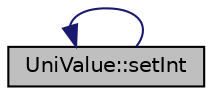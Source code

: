 digraph "UniValue::setInt"
{
  edge [fontname="Helvetica",fontsize="10",labelfontname="Helvetica",labelfontsize="10"];
  node [fontname="Helvetica",fontsize="10",shape=record];
  rankdir="LR";
  Node143 [label="UniValue::setInt",height=0.2,width=0.4,color="black", fillcolor="grey75", style="filled", fontcolor="black"];
  Node143 -> Node143 [dir="back",color="midnightblue",fontsize="10",style="solid",fontname="Helvetica"];
}
